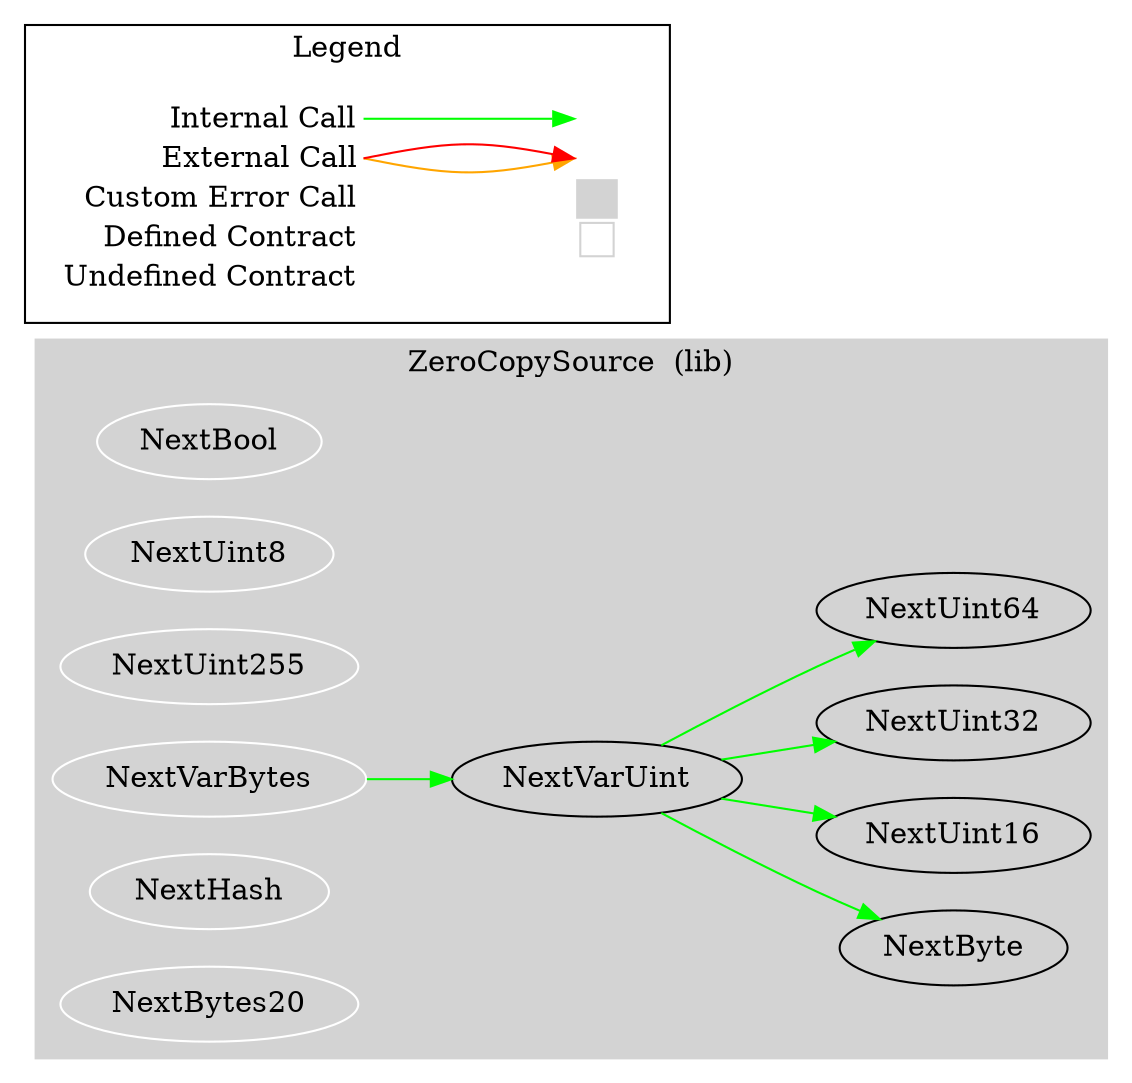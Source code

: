 digraph G {
  graph [ ratio = "auto", page = "100", compound =true ];
subgraph "clusterZeroCopySource" {
  graph [ label = "ZeroCopySource  (lib)", color = "lightgray", style = "filled", bgcolor = "lightgray" ];
  "ZeroCopySource.NextBool" [ label = "NextBool", color = "white" ];
  "ZeroCopySource.NextByte" [ label = "NextByte" ];
  "ZeroCopySource.NextUint8" [ label = "NextUint8", color = "white" ];
  "ZeroCopySource.NextUint16" [ label = "NextUint16" ];
  "ZeroCopySource.NextUint32" [ label = "NextUint32" ];
  "ZeroCopySource.NextUint64" [ label = "NextUint64" ];
  "ZeroCopySource.NextUint255" [ label = "NextUint255", color = "white" ];
  "ZeroCopySource.NextVarBytes" [ label = "NextVarBytes", color = "white" ];
  "ZeroCopySource.NextHash" [ label = "NextHash", color = "white" ];
  "ZeroCopySource.NextBytes20" [ label = "NextBytes20", color = "white" ];
  "ZeroCopySource.NextVarUint" [ label = "NextVarUint" ];
}

  "ZeroCopySource.NextVarBytes";
  "ZeroCopySource.NextVarUint";
  "ZeroCopySource.NextByte";
  "ZeroCopySource.NextUint16";
  "ZeroCopySource.NextUint32";
  "ZeroCopySource.NextUint64";
  "ZeroCopySource.NextVarBytes" -> "ZeroCopySource.NextVarUint" [ color = "green" ];
  "ZeroCopySource.NextVarUint" -> "ZeroCopySource.NextByte" [ color = "green" ];
  "ZeroCopySource.NextVarUint" -> "ZeroCopySource.NextUint16" [ color = "green" ];
  "ZeroCopySource.NextVarUint" -> "ZeroCopySource.NextUint32" [ color = "green" ];
  "ZeroCopySource.NextVarUint" -> "ZeroCopySource.NextUint64" [ color = "green" ];


rankdir=LR
node [shape=plaintext]
subgraph cluster_01 { 
label = "Legend";
key [label=<<table border="0" cellpadding="2" cellspacing="0" cellborder="0">
  <tr><td align="right" port="i1">Internal Call</td></tr>
  <tr><td align="right" port="i2">External Call</td></tr>
  <tr><td align="right" port="i2">Custom Error Call</td></tr>
  <tr><td align="right" port="i3">Defined Contract</td></tr>
  <tr><td align="right" port="i4">Undefined Contract</td></tr>
  </table>>]
key2 [label=<<table border="0" cellpadding="2" cellspacing="0" cellborder="0">
  <tr><td port="i1">&nbsp;&nbsp;&nbsp;</td></tr>
  <tr><td port="i2">&nbsp;&nbsp;&nbsp;</td></tr>
  <tr><td port="i3" bgcolor="lightgray">&nbsp;&nbsp;&nbsp;</td></tr>
  <tr><td port="i4">
    <table border="1" cellborder="0" cellspacing="0" cellpadding="7" color="lightgray">
      <tr>
       <td></td>
      </tr>
     </table>
  </td></tr>
  </table>>]
key:i1:e -> key2:i1:w [color="green"]
key:i2:e -> key2:i2:w [color="orange"]
key:i2:e -> key2:i2:w [color="red"]
}
}

